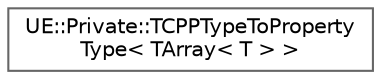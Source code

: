 digraph "Graphical Class Hierarchy"
{
 // INTERACTIVE_SVG=YES
 // LATEX_PDF_SIZE
  bgcolor="transparent";
  edge [fontname=Helvetica,fontsize=10,labelfontname=Helvetica,labelfontsize=10];
  node [fontname=Helvetica,fontsize=10,shape=box,height=0.2,width=0.4];
  rankdir="LR";
  Node0 [id="Node000000",label="UE::Private::TCPPTypeToProperty\lType\< TArray\< T \> \>",height=0.2,width=0.4,color="grey40", fillcolor="white", style="filled",URL="$d0/d27/structUE_1_1Private_1_1TCPPTypeToPropertyType_3_01TArray_3_01T_01_4_01_4.html",tooltip=" "];
}
